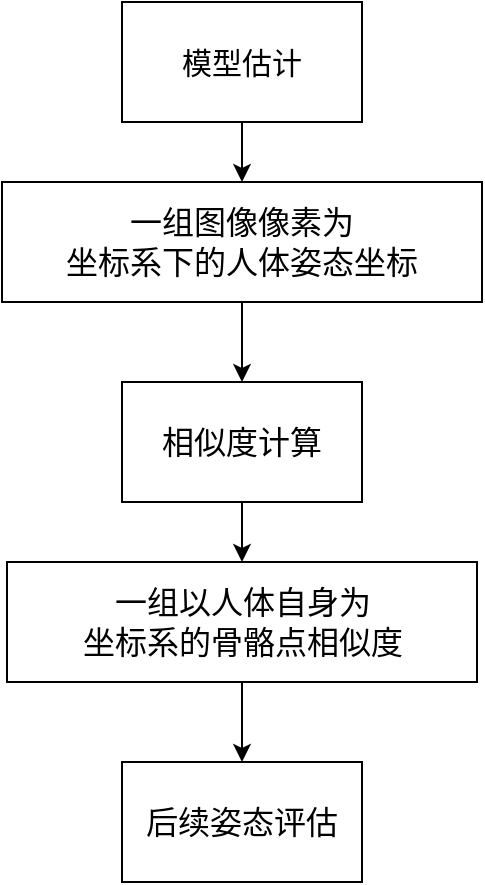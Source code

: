 <mxfile version="24.1.0" type="device">
  <diagram name="第 1 页" id="cvl60UNSSEJ-gTTff14T">
    <mxGraphModel dx="805" dy="539" grid="0" gridSize="10" guides="1" tooltips="1" connect="1" arrows="1" fold="1" page="1" pageScale="1" pageWidth="827" pageHeight="1169" math="0" shadow="0">
      <root>
        <mxCell id="0" />
        <mxCell id="1" parent="0" />
        <mxCell id="Wqf9HPL755YA8oLhYNFE-3" value="" style="edgeStyle=orthogonalEdgeStyle;rounded=0;orthogonalLoop=1;jettySize=auto;html=1;" edge="1" parent="1" source="Wqf9HPL755YA8oLhYNFE-1" target="Wqf9HPL755YA8oLhYNFE-2">
          <mxGeometry relative="1" as="geometry" />
        </mxCell>
        <mxCell id="Wqf9HPL755YA8oLhYNFE-1" value="&lt;font style=&quot;font-size: 15px;&quot;&gt;模型估计&lt;/font&gt;" style="rounded=0;whiteSpace=wrap;html=1;" vertex="1" parent="1">
          <mxGeometry x="360" y="150" width="120" height="60" as="geometry" />
        </mxCell>
        <mxCell id="Wqf9HPL755YA8oLhYNFE-5" value="" style="edgeStyle=orthogonalEdgeStyle;rounded=0;orthogonalLoop=1;jettySize=auto;html=1;" edge="1" parent="1" source="Wqf9HPL755YA8oLhYNFE-2" target="Wqf9HPL755YA8oLhYNFE-4">
          <mxGeometry relative="1" as="geometry" />
        </mxCell>
        <mxCell id="Wqf9HPL755YA8oLhYNFE-2" value="&lt;font style=&quot;font-size: 16px;&quot;&gt;一组图像像素为&lt;/font&gt;&lt;div&gt;&lt;font style=&quot;font-size: 16px;&quot;&gt;坐标系下的&lt;/font&gt;&lt;span style=&quot;font-size: 16px; background-color: initial;&quot;&gt;人体姿态坐标&lt;/span&gt;&lt;/div&gt;" style="rounded=0;whiteSpace=wrap;html=1;" vertex="1" parent="1">
          <mxGeometry x="300" y="240" width="240" height="60" as="geometry" />
        </mxCell>
        <mxCell id="Wqf9HPL755YA8oLhYNFE-7" value="" style="edgeStyle=orthogonalEdgeStyle;rounded=0;orthogonalLoop=1;jettySize=auto;html=1;" edge="1" parent="1" source="Wqf9HPL755YA8oLhYNFE-4" target="Wqf9HPL755YA8oLhYNFE-6">
          <mxGeometry relative="1" as="geometry" />
        </mxCell>
        <mxCell id="Wqf9HPL755YA8oLhYNFE-4" value="&lt;font style=&quot;font-size: 16px;&quot;&gt;相似度计算&lt;/font&gt;" style="rounded=0;whiteSpace=wrap;html=1;" vertex="1" parent="1">
          <mxGeometry x="360" y="340" width="120" height="60" as="geometry" />
        </mxCell>
        <mxCell id="Wqf9HPL755YA8oLhYNFE-9" value="" style="edgeStyle=orthogonalEdgeStyle;rounded=0;orthogonalLoop=1;jettySize=auto;html=1;" edge="1" parent="1" source="Wqf9HPL755YA8oLhYNFE-6" target="Wqf9HPL755YA8oLhYNFE-8">
          <mxGeometry relative="1" as="geometry" />
        </mxCell>
        <mxCell id="Wqf9HPL755YA8oLhYNFE-6" value="&lt;font style=&quot;font-size: 16px;&quot;&gt;一组以人体自身&lt;/font&gt;&lt;font style=&quot;background-color: initial; font-size: 16px;&quot;&gt;为&lt;/font&gt;&lt;div&gt;&lt;font style=&quot;background-color: initial; font-size: 16px;&quot;&gt;坐标系的&lt;/font&gt;&lt;span style=&quot;background-color: initial; font-size: 16px;&quot;&gt;骨骼点相似度&lt;/span&gt;&lt;/div&gt;" style="rounded=0;whiteSpace=wrap;html=1;" vertex="1" parent="1">
          <mxGeometry x="302.5" y="430" width="235" height="60" as="geometry" />
        </mxCell>
        <mxCell id="Wqf9HPL755YA8oLhYNFE-8" value="&lt;font style=&quot;font-size: 16px;&quot;&gt;后续姿态评估&lt;/font&gt;" style="rounded=0;whiteSpace=wrap;html=1;" vertex="1" parent="1">
          <mxGeometry x="360" y="530" width="120" height="60" as="geometry" />
        </mxCell>
      </root>
    </mxGraphModel>
  </diagram>
</mxfile>
